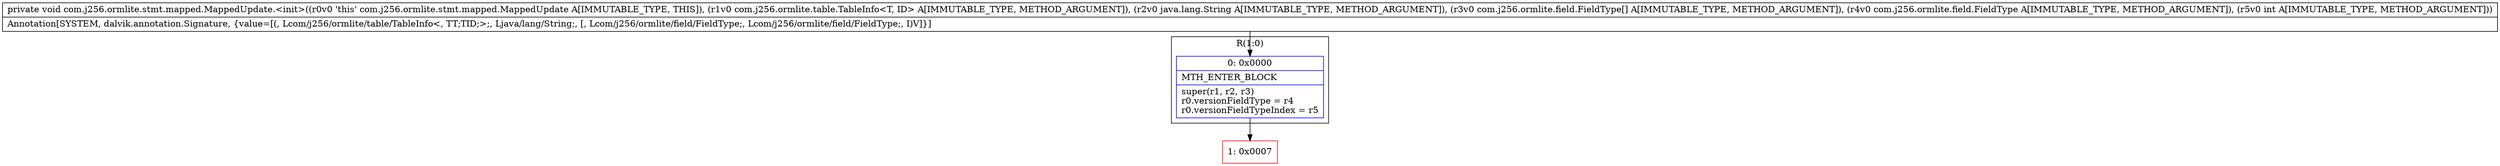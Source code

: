 digraph "CFG forcom.j256.ormlite.stmt.mapped.MappedUpdate.\<init\>(Lcom\/j256\/ormlite\/table\/TableInfo;Ljava\/lang\/String;[Lcom\/j256\/ormlite\/field\/FieldType;Lcom\/j256\/ormlite\/field\/FieldType;I)V" {
subgraph cluster_Region_857759188 {
label = "R(1:0)";
node [shape=record,color=blue];
Node_0 [shape=record,label="{0\:\ 0x0000|MTH_ENTER_BLOCK\l|super(r1, r2, r3)\lr0.versionFieldType = r4\lr0.versionFieldTypeIndex = r5\l}"];
}
Node_1 [shape=record,color=red,label="{1\:\ 0x0007}"];
MethodNode[shape=record,label="{private void com.j256.ormlite.stmt.mapped.MappedUpdate.\<init\>((r0v0 'this' com.j256.ormlite.stmt.mapped.MappedUpdate A[IMMUTABLE_TYPE, THIS]), (r1v0 com.j256.ormlite.table.TableInfo\<T, ID\> A[IMMUTABLE_TYPE, METHOD_ARGUMENT]), (r2v0 java.lang.String A[IMMUTABLE_TYPE, METHOD_ARGUMENT]), (r3v0 com.j256.ormlite.field.FieldType[] A[IMMUTABLE_TYPE, METHOD_ARGUMENT]), (r4v0 com.j256.ormlite.field.FieldType A[IMMUTABLE_TYPE, METHOD_ARGUMENT]), (r5v0 int A[IMMUTABLE_TYPE, METHOD_ARGUMENT]))  | Annotation[SYSTEM, dalvik.annotation.Signature, \{value=[(, Lcom\/j256\/ormlite\/table\/TableInfo\<, TT;TID;\>;, Ljava\/lang\/String;, [, Lcom\/j256\/ormlite\/field\/FieldType;, Lcom\/j256\/ormlite\/field\/FieldType;, I)V]\}]\l}"];
MethodNode -> Node_0;
Node_0 -> Node_1;
}

